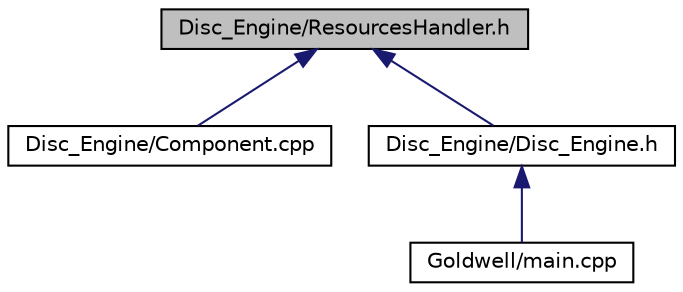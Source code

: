 digraph "Disc_Engine/ResourcesHandler.h"
{
  edge [fontname="Helvetica",fontsize="10",labelfontname="Helvetica",labelfontsize="10"];
  node [fontname="Helvetica",fontsize="10",shape=record];
  Node6 [label="Disc_Engine/ResourcesHandler.h",height=0.2,width=0.4,color="black", fillcolor="grey75", style="filled", fontcolor="black"];
  Node6 -> Node7 [dir="back",color="midnightblue",fontsize="10",style="solid"];
  Node7 [label="Disc_Engine/Component.cpp",height=0.2,width=0.4,color="black", fillcolor="white", style="filled",URL="$_component_8cpp.html"];
  Node6 -> Node8 [dir="back",color="midnightblue",fontsize="10",style="solid"];
  Node8 [label="Disc_Engine/Disc_Engine.h",height=0.2,width=0.4,color="black", fillcolor="white", style="filled",URL="$_disc___engine_8h.html"];
  Node8 -> Node9 [dir="back",color="midnightblue",fontsize="10",style="solid"];
  Node9 [label="Goldwell/main.cpp",height=0.2,width=0.4,color="black", fillcolor="white", style="filled",URL="$main_8cpp.html"];
}
